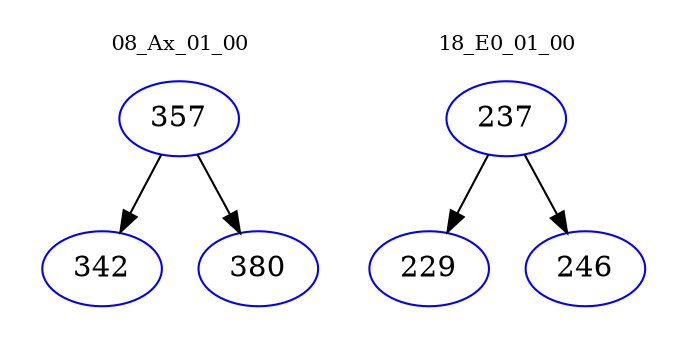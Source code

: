 digraph{
subgraph cluster_0 {
color = white
label = "08_Ax_01_00";
fontsize=10;
T0_357 [label="357", color="blue"]
T0_357 -> T0_342 [color="black"]
T0_342 [label="342", color="blue"]
T0_357 -> T0_380 [color="black"]
T0_380 [label="380", color="blue"]
}
subgraph cluster_1 {
color = white
label = "18_E0_01_00";
fontsize=10;
T1_237 [label="237", color="blue"]
T1_237 -> T1_229 [color="black"]
T1_229 [label="229", color="blue"]
T1_237 -> T1_246 [color="black"]
T1_246 [label="246", color="blue"]
}
}
